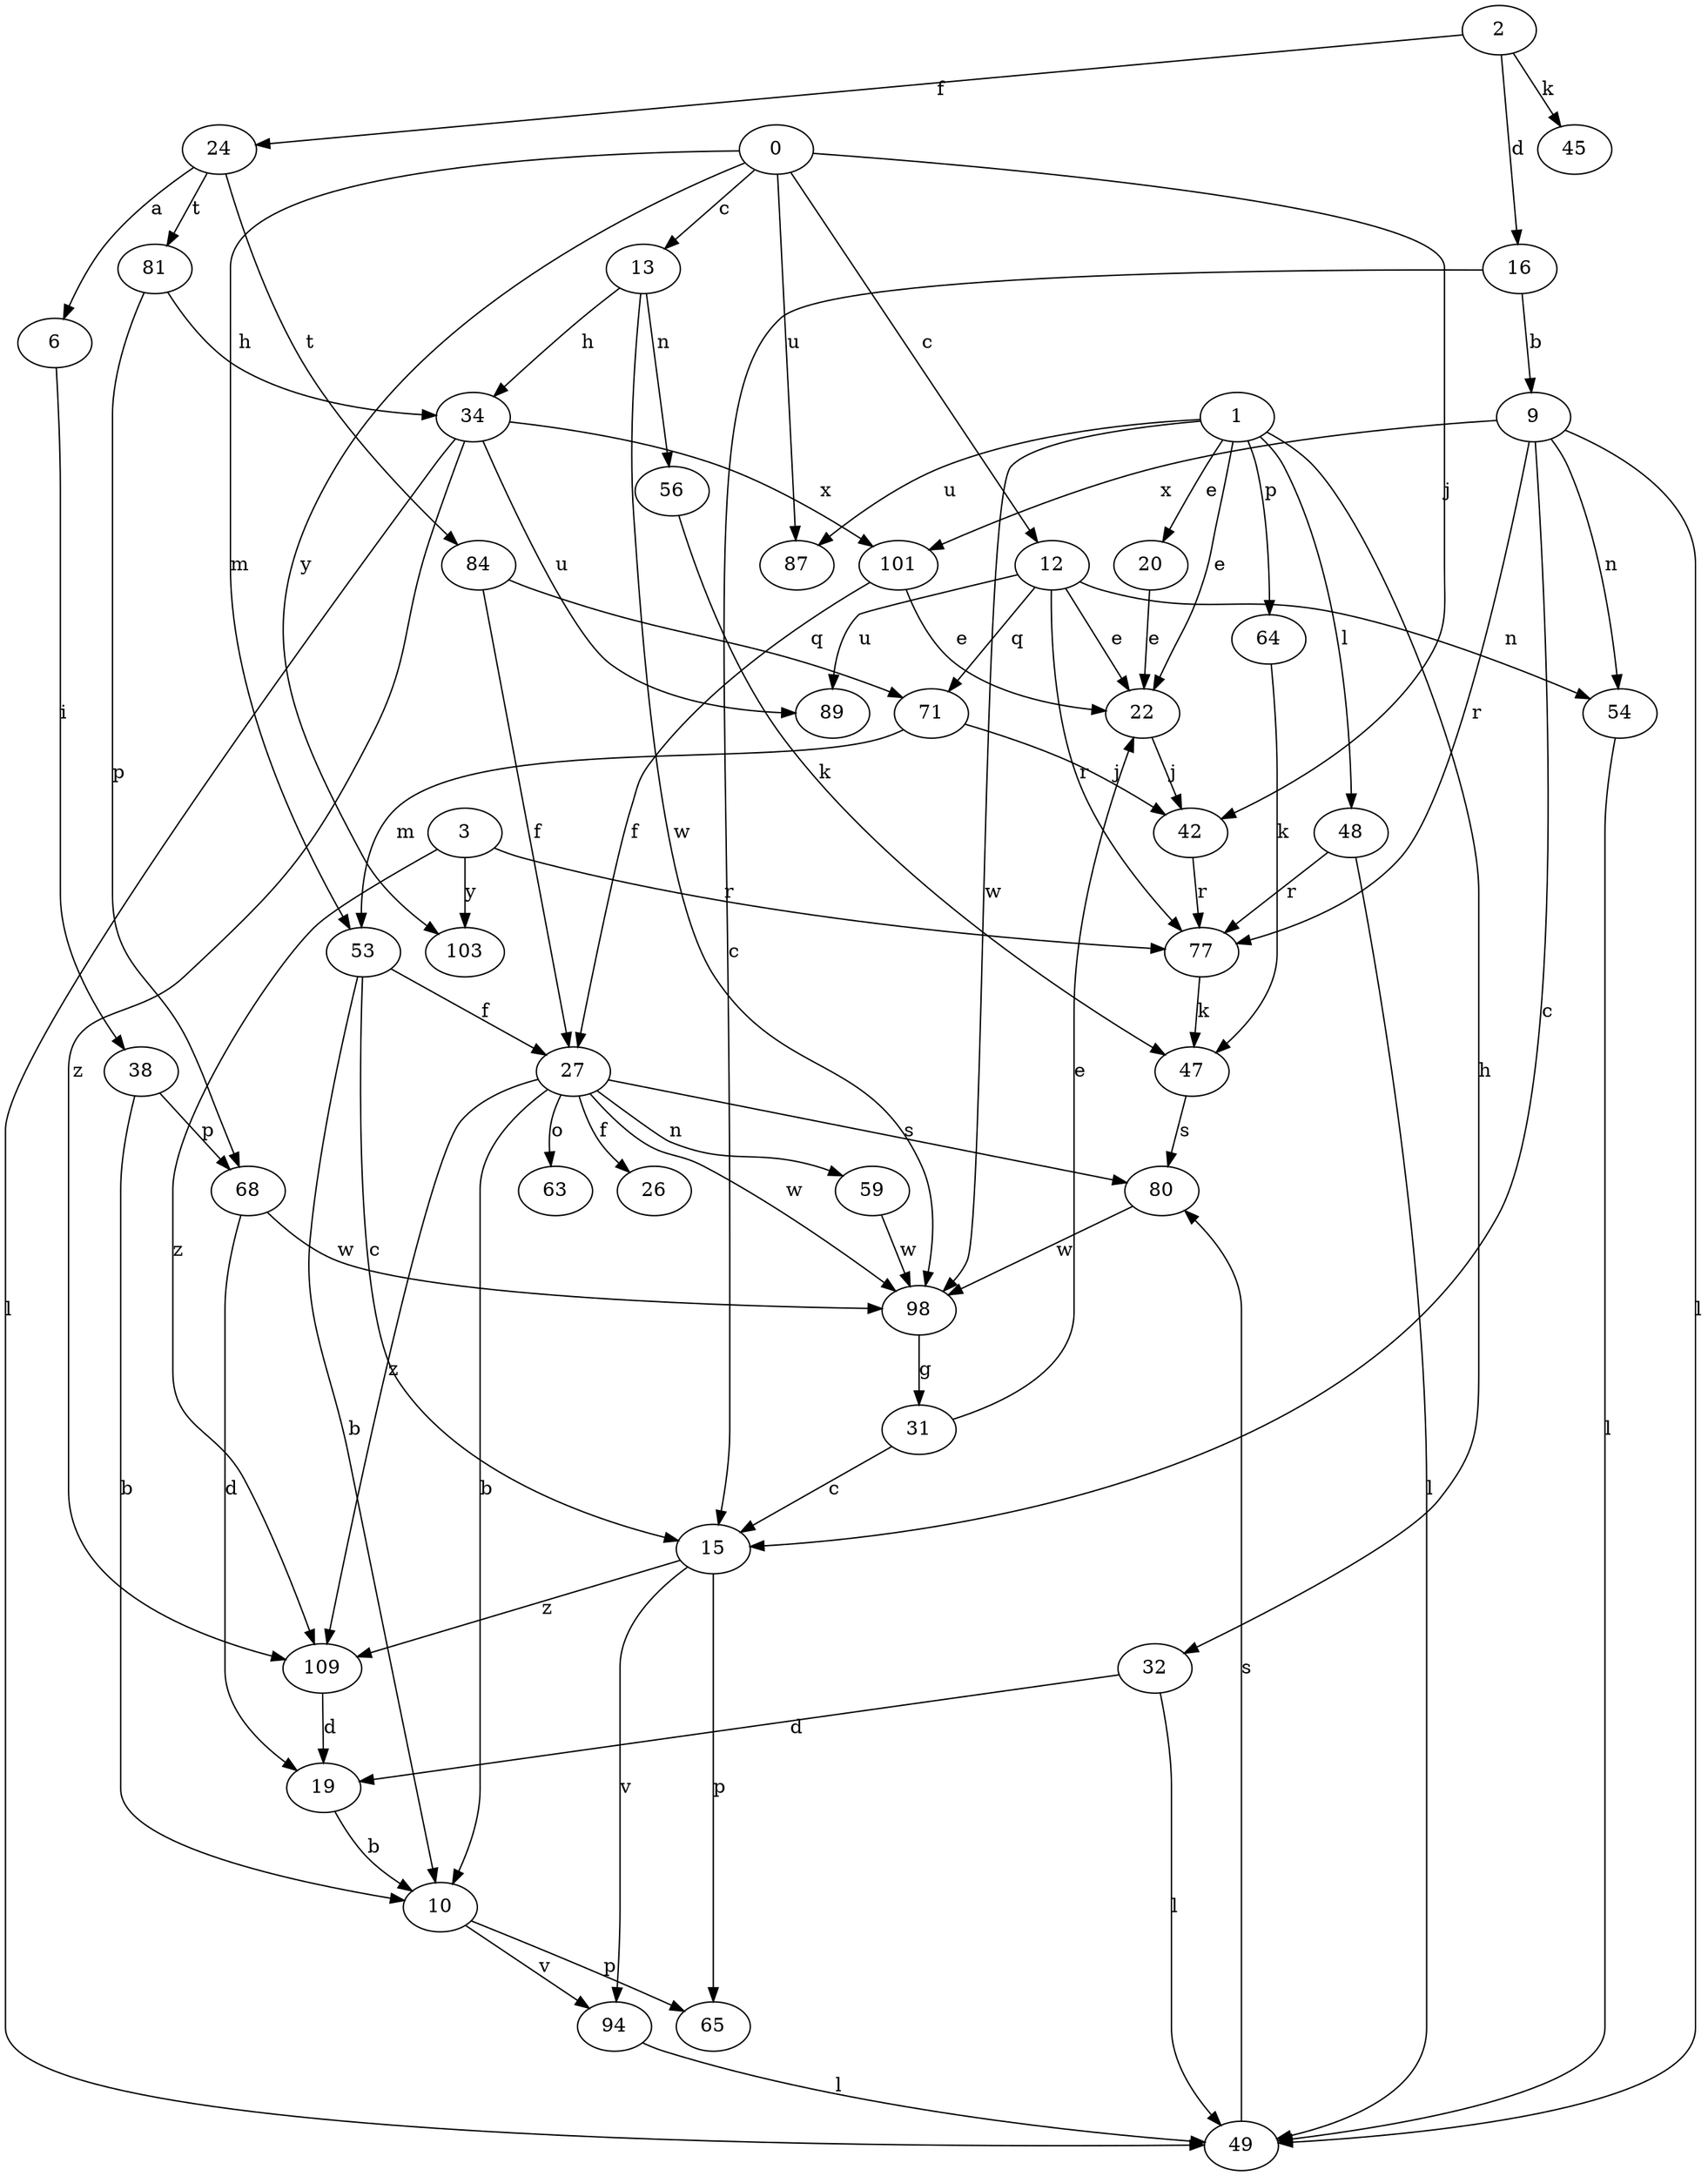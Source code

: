 strict digraph  {
0;
1;
2;
3;
6;
9;
10;
12;
13;
15;
16;
19;
20;
22;
24;
26;
27;
31;
32;
34;
38;
42;
45;
47;
48;
49;
53;
54;
56;
59;
63;
64;
65;
68;
71;
77;
80;
81;
84;
87;
89;
94;
98;
101;
103;
109;
0 -> 12  [label=c];
0 -> 13  [label=c];
0 -> 42  [label=j];
0 -> 53  [label=m];
0 -> 87  [label=u];
0 -> 103  [label=y];
1 -> 20  [label=e];
1 -> 22  [label=e];
1 -> 32  [label=h];
1 -> 48  [label=l];
1 -> 64  [label=p];
1 -> 87  [label=u];
1 -> 98  [label=w];
2 -> 16  [label=d];
2 -> 24  [label=f];
2 -> 45  [label=k];
3 -> 77  [label=r];
3 -> 103  [label=y];
3 -> 109  [label=z];
6 -> 38  [label=i];
9 -> 15  [label=c];
9 -> 49  [label=l];
9 -> 54  [label=n];
9 -> 77  [label=r];
9 -> 101  [label=x];
10 -> 65  [label=p];
10 -> 94  [label=v];
12 -> 22  [label=e];
12 -> 54  [label=n];
12 -> 71  [label=q];
12 -> 77  [label=r];
12 -> 89  [label=u];
13 -> 34  [label=h];
13 -> 56  [label=n];
13 -> 98  [label=w];
15 -> 65  [label=p];
15 -> 94  [label=v];
15 -> 109  [label=z];
16 -> 9  [label=b];
16 -> 15  [label=c];
19 -> 10  [label=b];
20 -> 22  [label=e];
22 -> 42  [label=j];
24 -> 6  [label=a];
24 -> 81  [label=t];
24 -> 84  [label=t];
27 -> 10  [label=b];
27 -> 26  [label=f];
27 -> 59  [label=n];
27 -> 63  [label=o];
27 -> 80  [label=s];
27 -> 98  [label=w];
27 -> 109  [label=z];
31 -> 15  [label=c];
31 -> 22  [label=e];
32 -> 19  [label=d];
32 -> 49  [label=l];
34 -> 49  [label=l];
34 -> 89  [label=u];
34 -> 101  [label=x];
34 -> 109  [label=z];
38 -> 10  [label=b];
38 -> 68  [label=p];
42 -> 77  [label=r];
47 -> 80  [label=s];
48 -> 49  [label=l];
48 -> 77  [label=r];
49 -> 80  [label=s];
53 -> 10  [label=b];
53 -> 15  [label=c];
53 -> 27  [label=f];
54 -> 49  [label=l];
56 -> 47  [label=k];
59 -> 98  [label=w];
64 -> 47  [label=k];
68 -> 19  [label=d];
68 -> 98  [label=w];
71 -> 42  [label=j];
71 -> 53  [label=m];
77 -> 47  [label=k];
80 -> 98  [label=w];
81 -> 34  [label=h];
81 -> 68  [label=p];
84 -> 27  [label=f];
84 -> 71  [label=q];
94 -> 49  [label=l];
98 -> 31  [label=g];
101 -> 22  [label=e];
101 -> 27  [label=f];
109 -> 19  [label=d];
}
